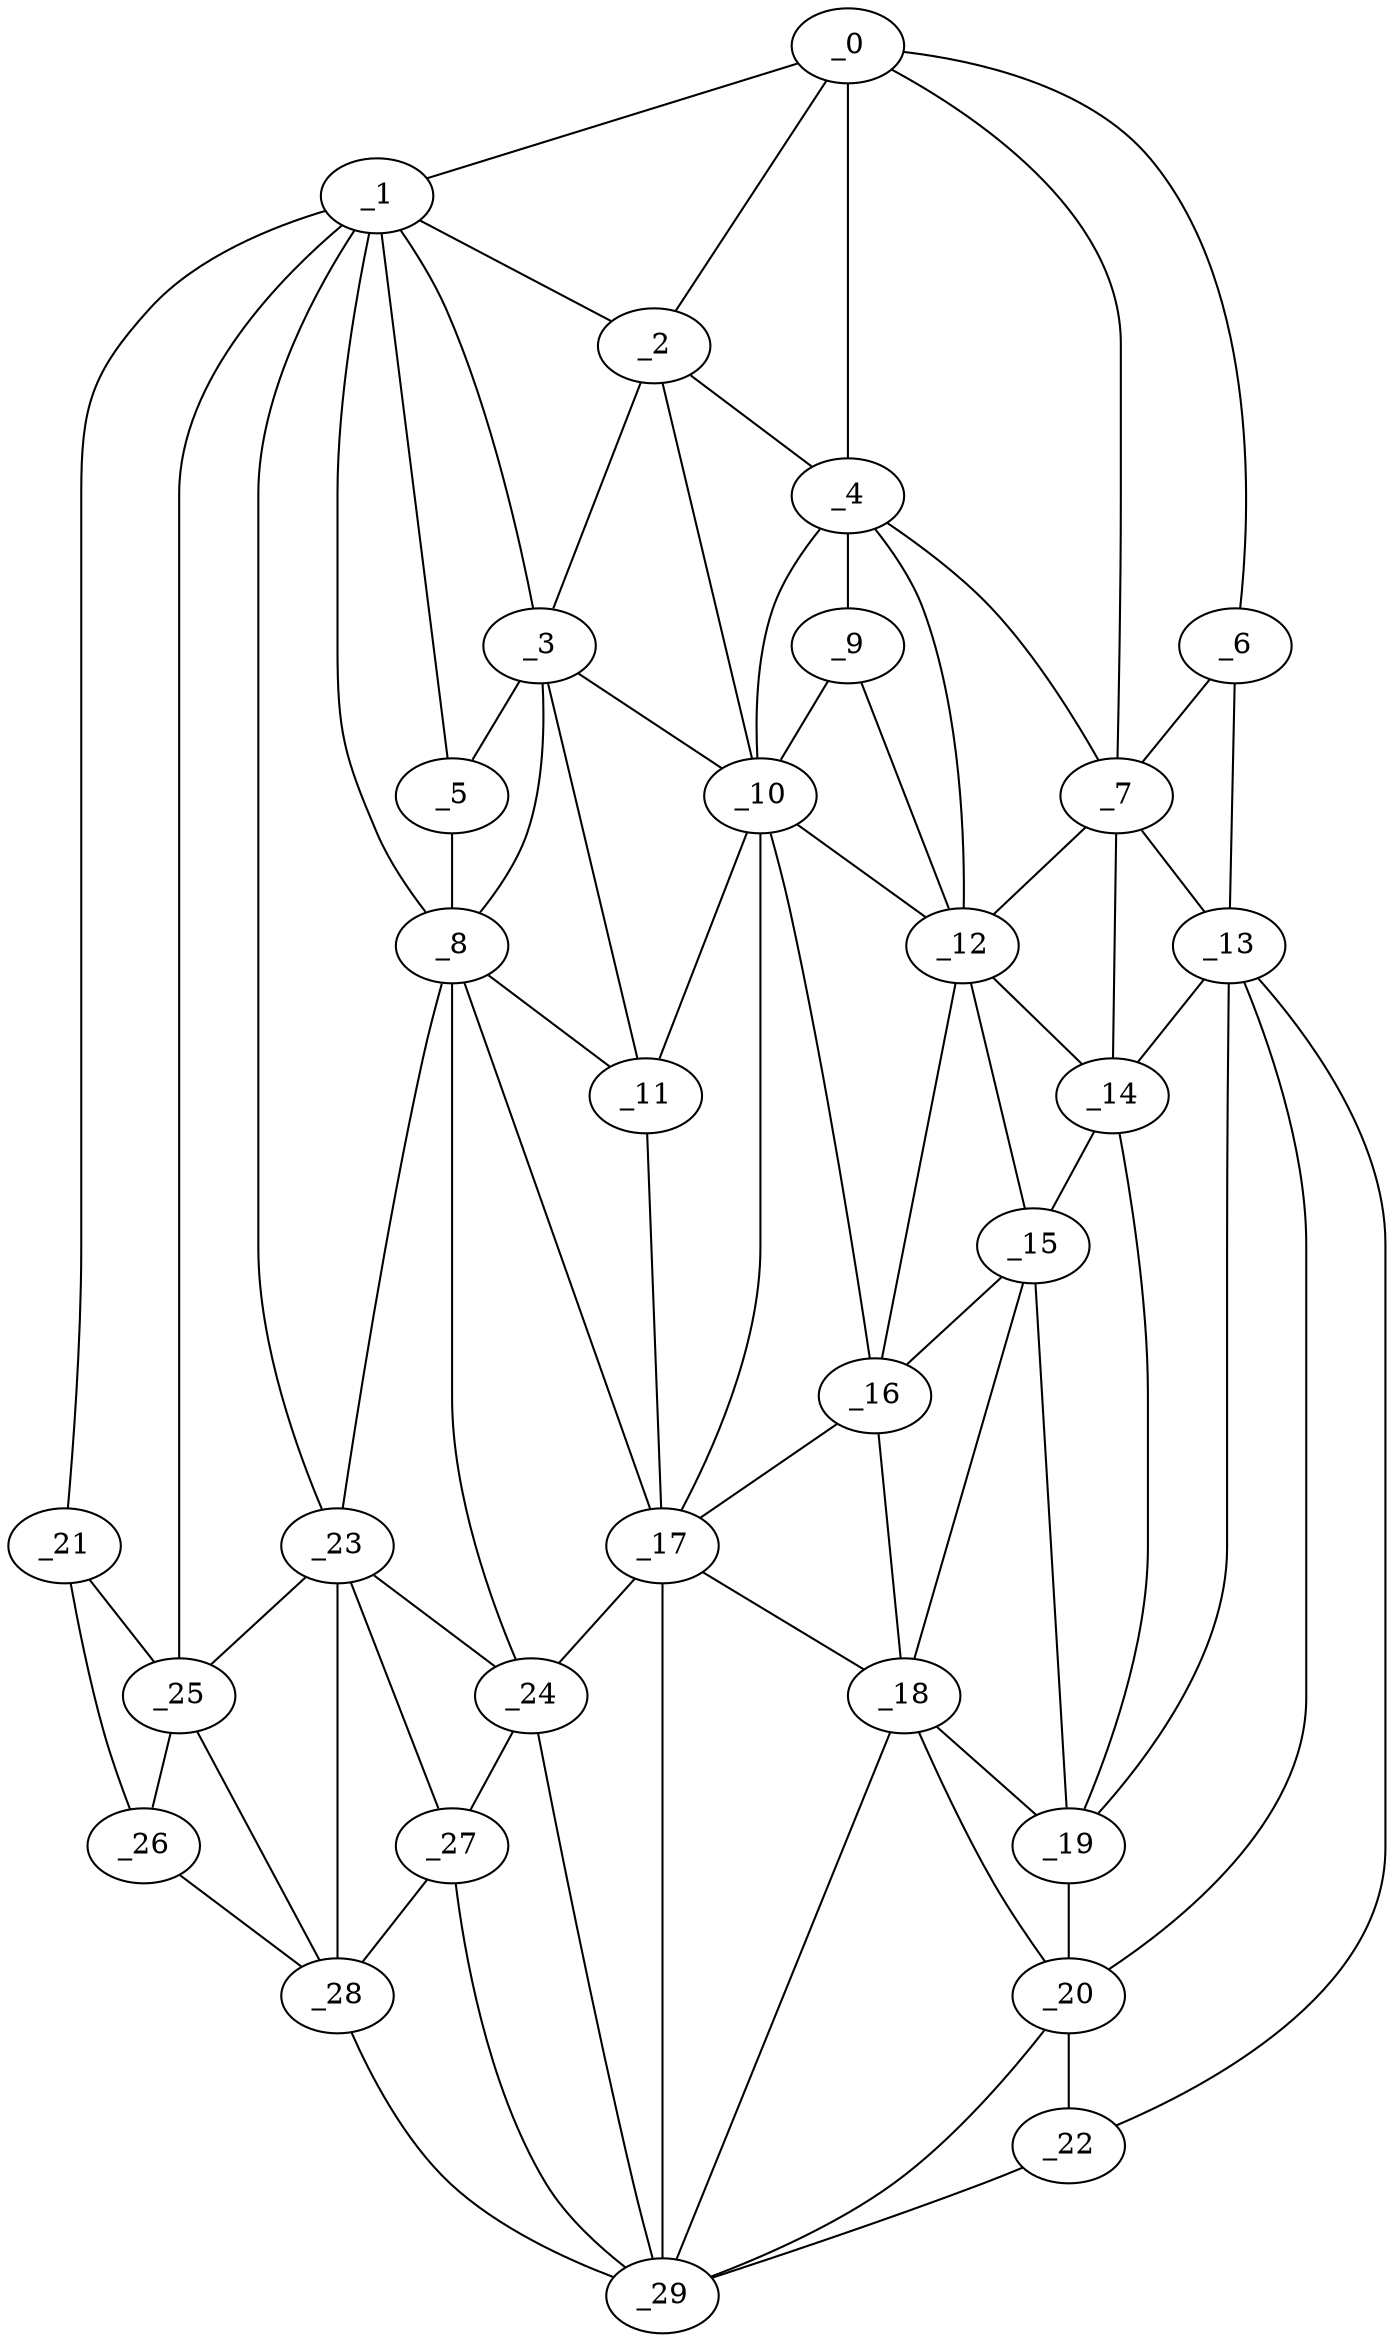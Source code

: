 graph "obj93__45.gxl" {
	_0	 [x=37,
		y=8];
	_1	 [x=42,
		y=89];
	_0 -- _1	 [valence=1];
	_2	 [x=43,
		y=43];
	_0 -- _2	 [valence=2];
	_4	 [x=47,
		y=28];
	_0 -- _4	 [valence=2];
	_6	 [x=48,
		y=3];
	_0 -- _6	 [valence=1];
	_7	 [x=48,
		y=9];
	_0 -- _7	 [valence=2];
	_1 -- _2	 [valence=2];
	_3	 [x=46,
		y=53];
	_1 -- _3	 [valence=2];
	_5	 [x=47,
		y=75];
	_1 -- _5	 [valence=2];
	_8	 [x=53,
		y=70];
	_1 -- _8	 [valence=2];
	_21	 [x=86,
		y=120];
	_1 -- _21	 [valence=1];
	_23	 [x=92,
		y=81];
	_1 -- _23	 [valence=2];
	_25	 [x=94,
		y=101];
	_1 -- _25	 [valence=1];
	_2 -- _3	 [valence=2];
	_2 -- _4	 [valence=2];
	_10	 [x=54,
		y=39];
	_2 -- _10	 [valence=1];
	_3 -- _5	 [valence=2];
	_3 -- _8	 [valence=1];
	_3 -- _10	 [valence=1];
	_11	 [x=55,
		y=53];
	_3 -- _11	 [valence=2];
	_4 -- _7	 [valence=2];
	_9	 [x=54,
		y=31];
	_4 -- _9	 [valence=1];
	_4 -- _10	 [valence=1];
	_12	 [x=61,
		y=29];
	_4 -- _12	 [valence=2];
	_5 -- _8	 [valence=1];
	_6 -- _7	 [valence=1];
	_13	 [x=62,
		y=5];
	_6 -- _13	 [valence=1];
	_7 -- _12	 [valence=2];
	_7 -- _13	 [valence=2];
	_14	 [x=64,
		y=11];
	_7 -- _14	 [valence=1];
	_8 -- _11	 [valence=2];
	_17	 [x=70,
		y=45];
	_8 -- _17	 [valence=1];
	_8 -- _23	 [valence=2];
	_24	 [x=93,
		y=70];
	_8 -- _24	 [valence=2];
	_9 -- _10	 [valence=2];
	_9 -- _12	 [valence=2];
	_10 -- _11	 [valence=2];
	_10 -- _12	 [valence=2];
	_16	 [x=68,
		y=30];
	_10 -- _16	 [valence=2];
	_10 -- _17	 [valence=1];
	_11 -- _17	 [valence=2];
	_12 -- _14	 [valence=2];
	_15	 [x=67,
		y=19];
	_12 -- _15	 [valence=1];
	_12 -- _16	 [valence=2];
	_13 -- _14	 [valence=2];
	_19	 [x=77,
		y=18];
	_13 -- _19	 [valence=2];
	_20	 [x=84,
		y=17];
	_13 -- _20	 [valence=2];
	_22	 [x=91,
		y=16];
	_13 -- _22	 [valence=1];
	_14 -- _15	 [valence=1];
	_14 -- _19	 [valence=1];
	_15 -- _16	 [valence=1];
	_18	 [x=75,
		y=27];
	_15 -- _18	 [valence=2];
	_15 -- _19	 [valence=2];
	_16 -- _17	 [valence=2];
	_16 -- _18	 [valence=2];
	_17 -- _18	 [valence=2];
	_17 -- _24	 [valence=2];
	_29	 [x=97,
		y=22];
	_17 -- _29	 [valence=1];
	_18 -- _19	 [valence=2];
	_18 -- _20	 [valence=2];
	_18 -- _29	 [valence=2];
	_19 -- _20	 [valence=2];
	_20 -- _22	 [valence=2];
	_20 -- _29	 [valence=1];
	_21 -- _25	 [valence=1];
	_26	 [x=95,
		y=109];
	_21 -- _26	 [valence=1];
	_22 -- _29	 [valence=1];
	_23 -- _24	 [valence=2];
	_23 -- _25	 [valence=2];
	_27	 [x=96,
		y=83];
	_23 -- _27	 [valence=2];
	_28	 [x=96,
		y=89];
	_23 -- _28	 [valence=2];
	_24 -- _27	 [valence=1];
	_24 -- _29	 [valence=2];
	_25 -- _26	 [valence=2];
	_25 -- _28	 [valence=1];
	_26 -- _28	 [valence=1];
	_27 -- _28	 [valence=2];
	_27 -- _29	 [valence=1];
	_28 -- _29	 [valence=1];
}
